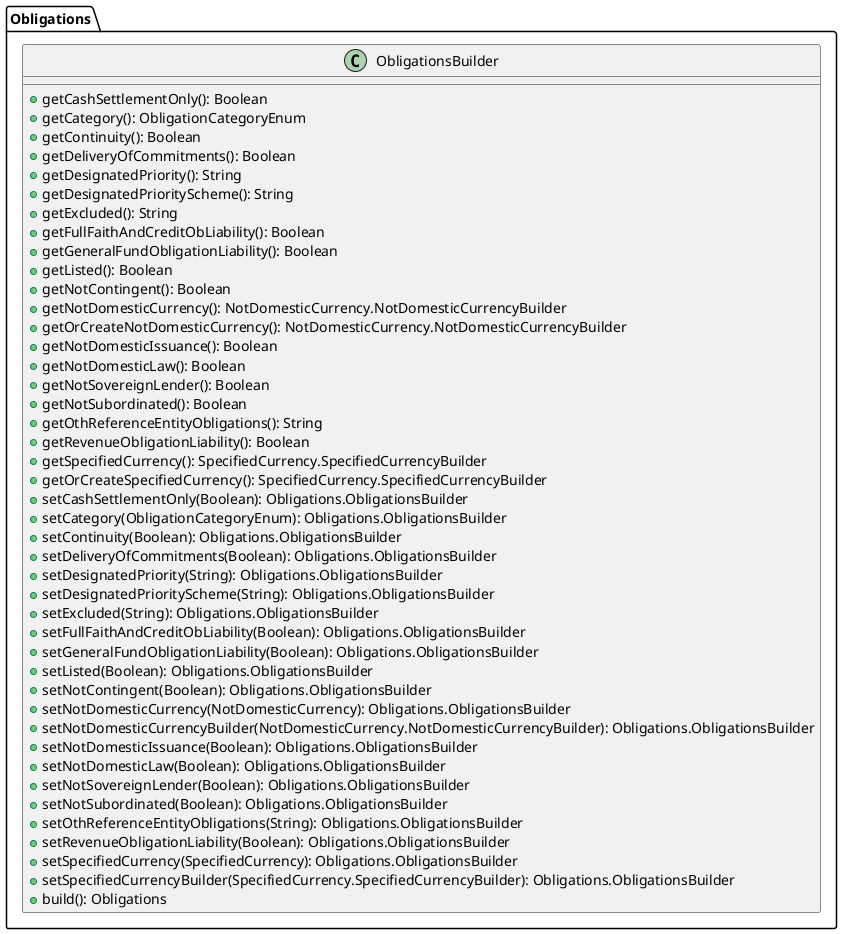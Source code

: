 @startuml

    class Obligations.ObligationsBuilder [[Obligations.ObligationsBuilder.html]] {
        +getCashSettlementOnly(): Boolean
        +getCategory(): ObligationCategoryEnum
        +getContinuity(): Boolean
        +getDeliveryOfCommitments(): Boolean
        +getDesignatedPriority(): String
        +getDesignatedPriorityScheme(): String
        +getExcluded(): String
        +getFullFaithAndCreditObLiability(): Boolean
        +getGeneralFundObligationLiability(): Boolean
        +getListed(): Boolean
        +getNotContingent(): Boolean
        +getNotDomesticCurrency(): NotDomesticCurrency.NotDomesticCurrencyBuilder
        +getOrCreateNotDomesticCurrency(): NotDomesticCurrency.NotDomesticCurrencyBuilder
        +getNotDomesticIssuance(): Boolean
        +getNotDomesticLaw(): Boolean
        +getNotSovereignLender(): Boolean
        +getNotSubordinated(): Boolean
        +getOthReferenceEntityObligations(): String
        +getRevenueObligationLiability(): Boolean
        +getSpecifiedCurrency(): SpecifiedCurrency.SpecifiedCurrencyBuilder
        +getOrCreateSpecifiedCurrency(): SpecifiedCurrency.SpecifiedCurrencyBuilder
        +setCashSettlementOnly(Boolean): Obligations.ObligationsBuilder
        +setCategory(ObligationCategoryEnum): Obligations.ObligationsBuilder
        +setContinuity(Boolean): Obligations.ObligationsBuilder
        +setDeliveryOfCommitments(Boolean): Obligations.ObligationsBuilder
        +setDesignatedPriority(String): Obligations.ObligationsBuilder
        +setDesignatedPriorityScheme(String): Obligations.ObligationsBuilder
        +setExcluded(String): Obligations.ObligationsBuilder
        +setFullFaithAndCreditObLiability(Boolean): Obligations.ObligationsBuilder
        +setGeneralFundObligationLiability(Boolean): Obligations.ObligationsBuilder
        +setListed(Boolean): Obligations.ObligationsBuilder
        +setNotContingent(Boolean): Obligations.ObligationsBuilder
        +setNotDomesticCurrency(NotDomesticCurrency): Obligations.ObligationsBuilder
        +setNotDomesticCurrencyBuilder(NotDomesticCurrency.NotDomesticCurrencyBuilder): Obligations.ObligationsBuilder
        +setNotDomesticIssuance(Boolean): Obligations.ObligationsBuilder
        +setNotDomesticLaw(Boolean): Obligations.ObligationsBuilder
        +setNotSovereignLender(Boolean): Obligations.ObligationsBuilder
        +setNotSubordinated(Boolean): Obligations.ObligationsBuilder
        +setOthReferenceEntityObligations(String): Obligations.ObligationsBuilder
        +setRevenueObligationLiability(Boolean): Obligations.ObligationsBuilder
        +setSpecifiedCurrency(SpecifiedCurrency): Obligations.ObligationsBuilder
        +setSpecifiedCurrencyBuilder(SpecifiedCurrency.SpecifiedCurrencyBuilder): Obligations.ObligationsBuilder
        +build(): Obligations
    }

@enduml
